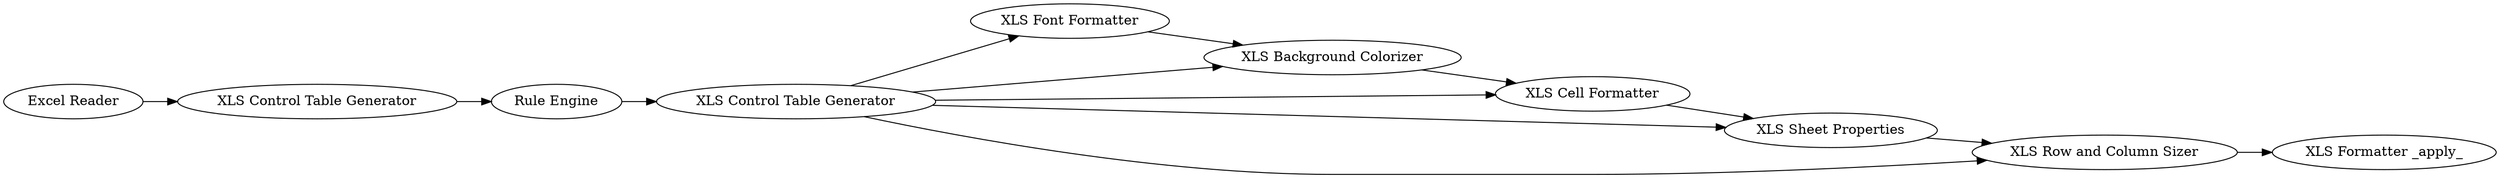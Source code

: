 digraph {
	1 [label="Excel Reader"]
	2 [label="XLS Control Table Generator"]
	3 [label="Rule Engine"]
	4 [label="XLS Control Table Generator"]
	5 [label="XLS Font Formatter"]
	6 [label="XLS Background Colorizer"]
	7 [label="XLS Cell Formatter"]
	8 [label="XLS Sheet Properties"]
	9 [label="XLS Row and Column Sizer"]
	10 [label="XLS Formatter _apply_"]
	1 -> 2
	2 -> 3
	3 -> 4
	4 -> 5
	4 -> 6
	4 -> 7
	4 -> 8
	4 -> 9
	5 -> 6
	6 -> 7
	7 -> 8
	8 -> 9
	9 -> 10
	rankdir=LR
}

